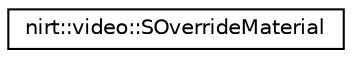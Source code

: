 digraph "Graphical Class Hierarchy"
{
 // LATEX_PDF_SIZE
  edge [fontname="Helvetica",fontsize="10",labelfontname="Helvetica",labelfontsize="10"];
  node [fontname="Helvetica",fontsize="10",shape=record];
  rankdir="LR";
  Node0 [label="nirt::video::SOverrideMaterial",height=0.2,width=0.4,color="black", fillcolor="white", style="filled",URL="$structnirt_1_1video_1_1SOverrideMaterial.html",tooltip=" "];
}
